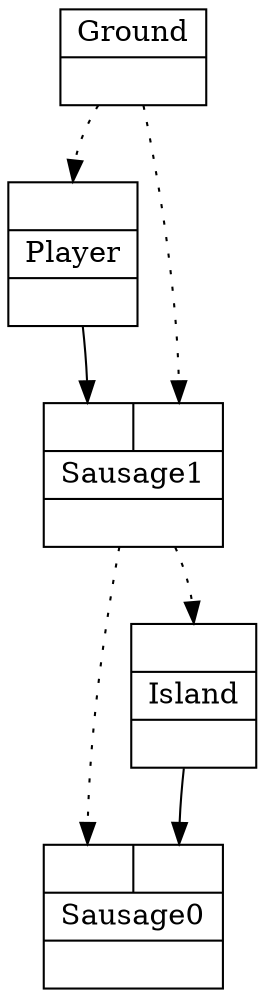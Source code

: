 digraph G {
node [shape=record];
Player[ label ="{{<GroundP>}|{Player}|<PlayerOUT>}"];
Ground[ label ="{{Ground}|<GroundOUT>}"];
Sausage1[ label ="{{<Player>|<GroundP>}|{Sausage1}|<Sausage1OUT>}"];
Sausage0[ label ="{{<Sausage1P>|<Island>}|{Sausage0}|<Sausage0OUT>}"];
Island[ label ="{{<Sausage1P>}|{Island}|<IslandOUT>}"];
	"Ground" -> "Player":GroundP [style=dotted];
	"Player" -> "Sausage1":Player;
	"Ground" -> "Sausage1":GroundP [style=dotted];
	"Sausage1" -> "Sausage0":Sausage1P [style=dotted];
	"Sausage1" -> "Island":Sausage1P [style=dotted];
	"Island" -> "Sausage0":Island;
}